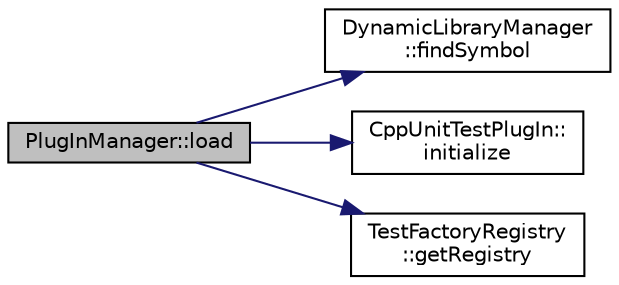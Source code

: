 digraph "PlugInManager::load"
{
  edge [fontname="Helvetica",fontsize="10",labelfontname="Helvetica",labelfontsize="10"];
  node [fontname="Helvetica",fontsize="10",shape=record];
  rankdir="LR";
  Node1 [label="PlugInManager::load",height=0.2,width=0.4,color="black", fillcolor="grey75", style="filled", fontcolor="black"];
  Node1 -> Node2 [color="midnightblue",fontsize="10",style="solid",fontname="Helvetica"];
  Node2 [label="DynamicLibraryManager\l::findSymbol",height=0.2,width=0.4,color="black", fillcolor="white", style="filled",URL="$class_dynamic_library_manager.html#ab3be27b46be1c7ab20e1b656da16f770",tooltip="Returns a pointer on the specified symbol exported by the library. "];
  Node1 -> Node3 [color="midnightblue",fontsize="10",style="solid",fontname="Helvetica"];
  Node3 [label="CppUnitTestPlugIn::\linitialize",height=0.2,width=0.4,color="black", fillcolor="white", style="filled",URL="$struct_cpp_unit_test_plug_in.html#aec670330e7fced26c2a66b1dcd56edc0",tooltip="Called just after loading the dynamic library. "];
  Node1 -> Node4 [color="midnightblue",fontsize="10",style="solid",fontname="Helvetica"];
  Node4 [label="TestFactoryRegistry\l::getRegistry",height=0.2,width=0.4,color="black", fillcolor="white", style="filled",URL="$class_test_factory_registry.html#ac153260dae65c3e6e8ebc33ecde04ccb"];
}
